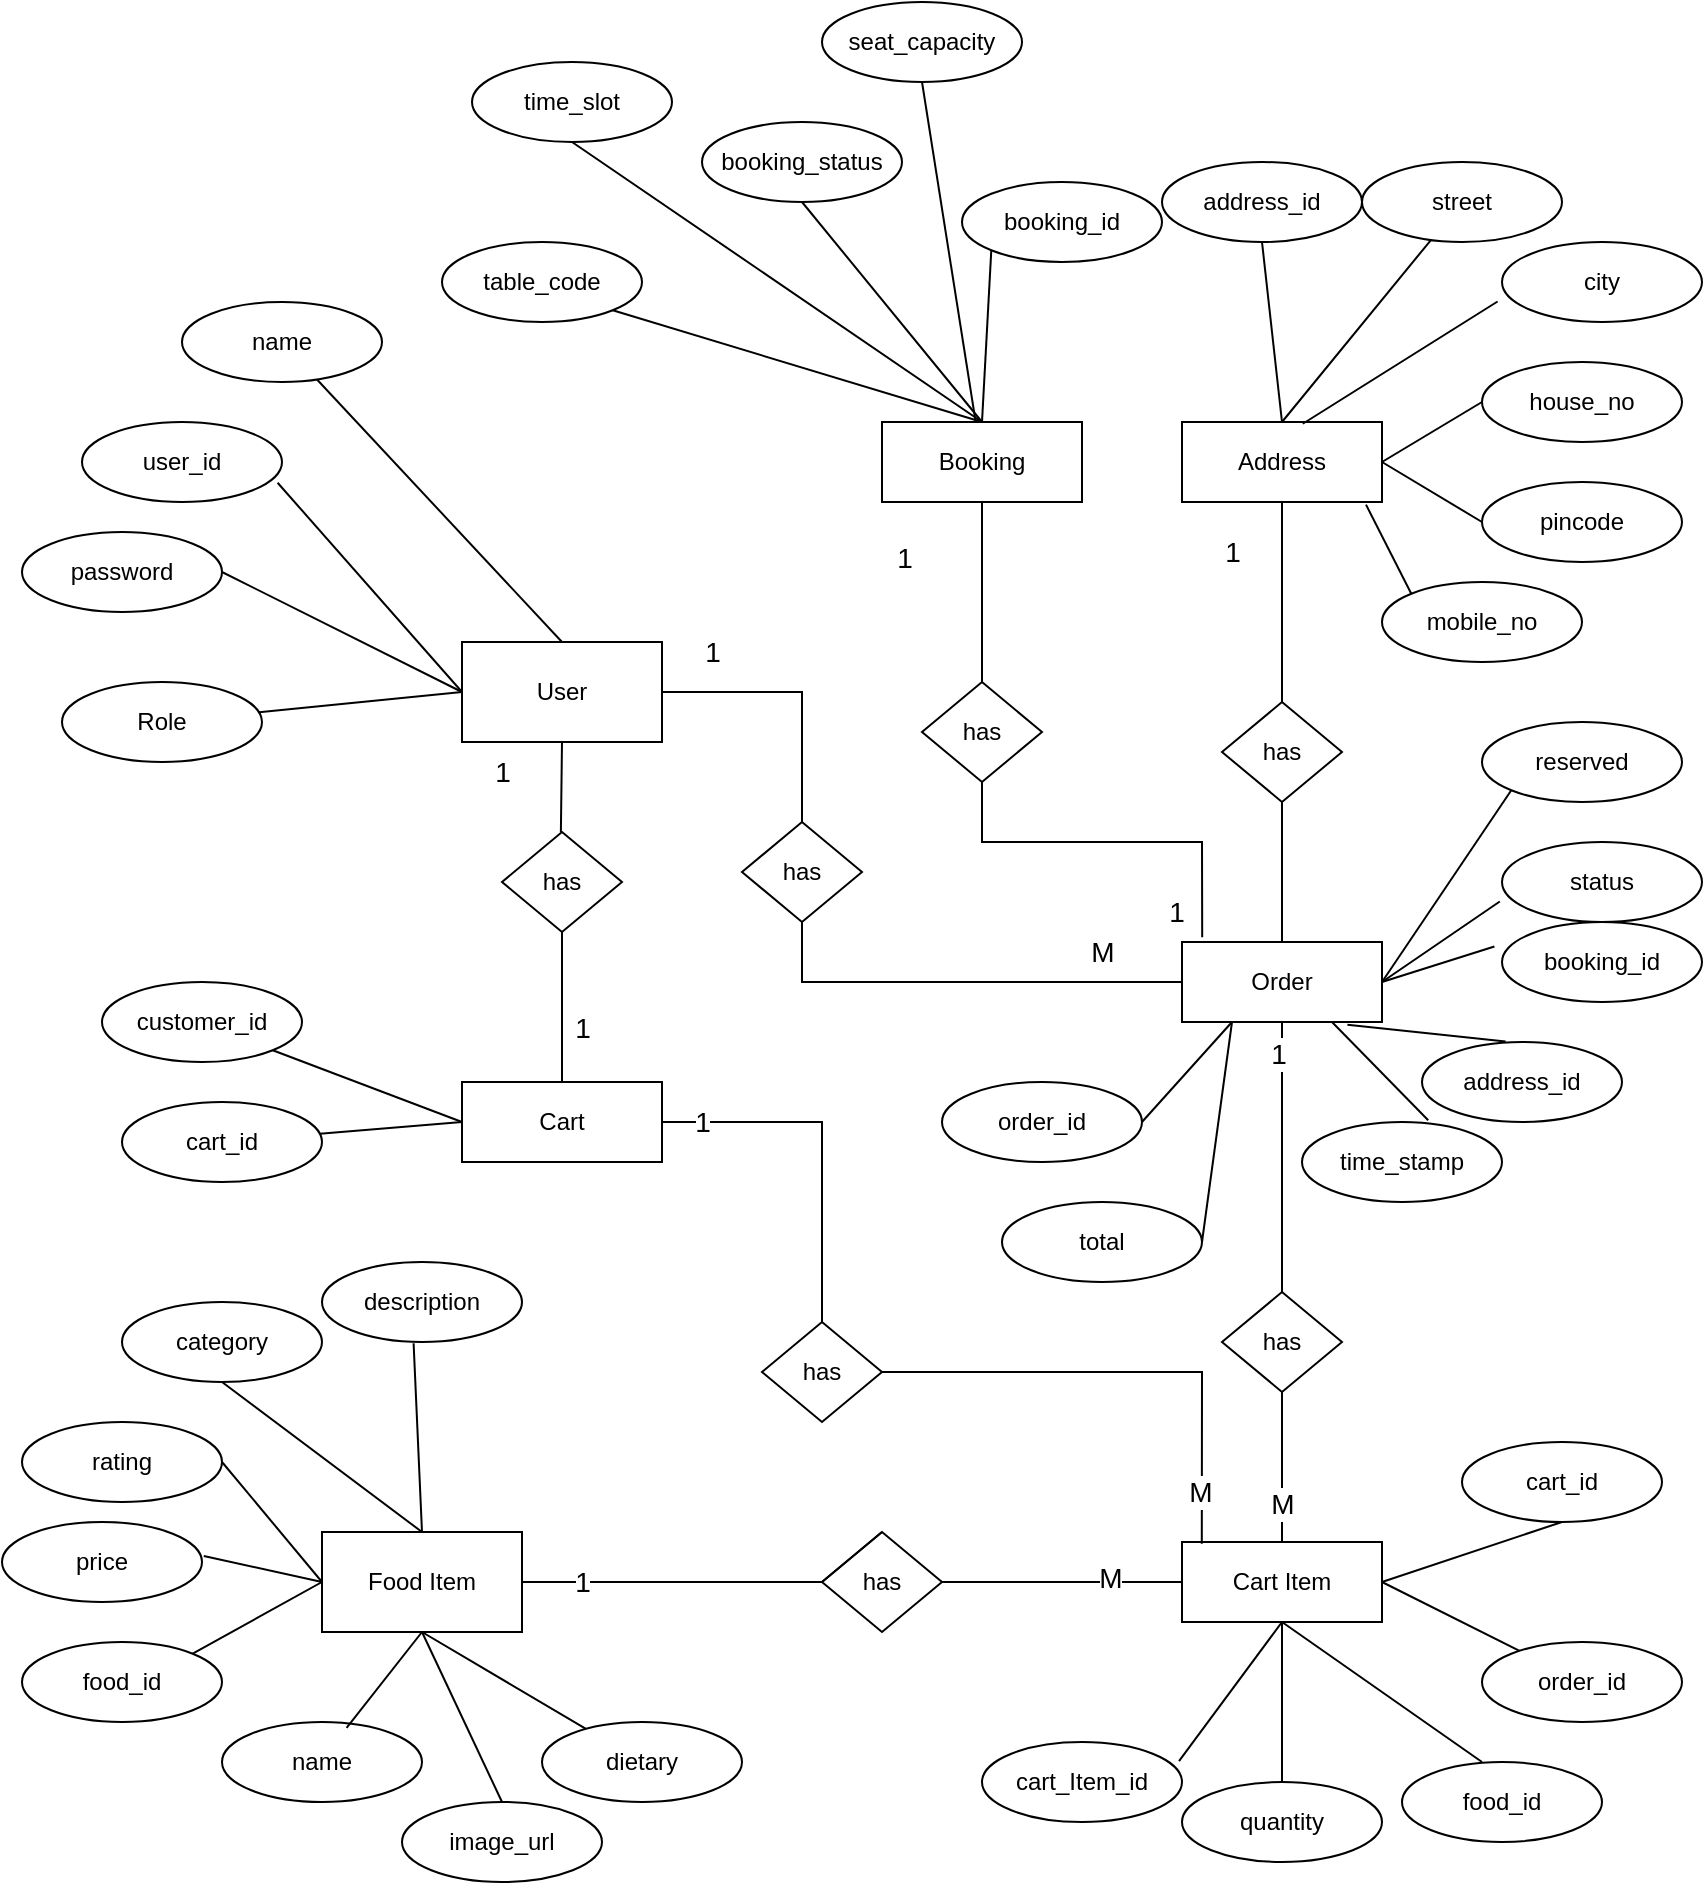 <mxfile version="21.2.8" type="device">
  <diagram name="Page-1" id="ueVJuSLTtOk58KGuFALB">
    <mxGraphModel dx="1114" dy="733" grid="1" gridSize="10" guides="1" tooltips="1" connect="1" arrows="1" fold="1" page="1" pageScale="1" pageWidth="850" pageHeight="1100" math="0" shadow="0">
      <root>
        <mxCell id="0" />
        <mxCell id="1" parent="0" />
        <mxCell id="zD9h97p-985Ib3SUe7in-34" value="" style="endArrow=none;html=1;rounded=0;exitX=1;exitY=0.5;exitDx=0;exitDy=0;entryX=0.5;entryY=0;entryDx=0;entryDy=0;" parent="1" source="oJbWSEmWCzC-VZwffRQP-50" target="zD9h97p-985Ib3SUe7in-63" edge="1">
          <mxGeometry relative="1" as="geometry">
            <mxPoint x="360" y="940" as="sourcePoint" />
            <mxPoint x="440" y="890" as="targetPoint" />
            <Array as="points">
              <mxPoint x="410" y="700" />
            </Array>
          </mxGeometry>
        </mxCell>
        <mxCell id="oJbWSEmWCzC-VZwffRQP-2" value="User" style="html=1;dashed=0;whiteSpace=wrap;" parent="1" vertex="1">
          <mxGeometry x="230" y="460" width="100" height="50" as="geometry" />
        </mxCell>
        <mxCell id="oJbWSEmWCzC-VZwffRQP-4" value="" style="endArrow=none;html=1;rounded=0;exitX=0.5;exitY=0;exitDx=0;exitDy=0;" parent="1" source="oJbWSEmWCzC-VZwffRQP-2" target="oJbWSEmWCzC-VZwffRQP-5" edge="1">
          <mxGeometry relative="1" as="geometry">
            <mxPoint x="320" y="260" as="sourcePoint" />
            <mxPoint x="400" y="100" as="targetPoint" />
            <Array as="points" />
          </mxGeometry>
        </mxCell>
        <mxCell id="oJbWSEmWCzC-VZwffRQP-5" value="name" style="ellipse;whiteSpace=wrap;html=1;align=center;" parent="1" vertex="1">
          <mxGeometry x="90" y="290" width="100" height="40" as="geometry" />
        </mxCell>
        <mxCell id="oJbWSEmWCzC-VZwffRQP-6" value="user_id" style="ellipse;whiteSpace=wrap;html=1;align=center;" parent="1" vertex="1">
          <mxGeometry x="40" y="350" width="100" height="40" as="geometry" />
        </mxCell>
        <mxCell id="oJbWSEmWCzC-VZwffRQP-7" value="password" style="ellipse;whiteSpace=wrap;html=1;align=center;" parent="1" vertex="1">
          <mxGeometry x="10" y="405" width="100" height="40" as="geometry" />
        </mxCell>
        <mxCell id="oJbWSEmWCzC-VZwffRQP-8" value="" style="endArrow=none;html=1;rounded=0;exitX=0.978;exitY=0.759;exitDx=0;exitDy=0;entryX=0;entryY=0.5;entryDx=0;entryDy=0;exitPerimeter=0;" parent="1" source="oJbWSEmWCzC-VZwffRQP-6" target="oJbWSEmWCzC-VZwffRQP-2" edge="1">
          <mxGeometry relative="1" as="geometry">
            <mxPoint x="320" y="140" as="sourcePoint" />
            <mxPoint x="230" y="425" as="targetPoint" />
          </mxGeometry>
        </mxCell>
        <mxCell id="oJbWSEmWCzC-VZwffRQP-9" value="" style="endArrow=none;html=1;rounded=0;entryX=1;entryY=0.5;entryDx=0;entryDy=0;exitX=0;exitY=0.5;exitDx=0;exitDy=0;" parent="1" source="oJbWSEmWCzC-VZwffRQP-2" target="oJbWSEmWCzC-VZwffRQP-7" edge="1">
          <mxGeometry relative="1" as="geometry">
            <mxPoint x="230" y="490" as="sourcePoint" />
            <mxPoint x="480" y="140" as="targetPoint" />
          </mxGeometry>
        </mxCell>
        <mxCell id="oJbWSEmWCzC-VZwffRQP-10" value="Food Item" style="whiteSpace=wrap;html=1;align=center;" parent="1" vertex="1">
          <mxGeometry x="160" y="905" width="100" height="50" as="geometry" />
        </mxCell>
        <mxCell id="oJbWSEmWCzC-VZwffRQP-16" value="food_id" style="ellipse;whiteSpace=wrap;html=1;align=center;" parent="1" vertex="1">
          <mxGeometry x="10" y="960" width="100" height="40" as="geometry" />
        </mxCell>
        <mxCell id="oJbWSEmWCzC-VZwffRQP-17" value="price" style="ellipse;whiteSpace=wrap;html=1;align=center;" parent="1" vertex="1">
          <mxGeometry y="900" width="100" height="40" as="geometry" />
        </mxCell>
        <mxCell id="oJbWSEmWCzC-VZwffRQP-18" value="rating" style="ellipse;whiteSpace=wrap;html=1;align=center;" parent="1" vertex="1">
          <mxGeometry x="10" y="850" width="100" height="40" as="geometry" />
        </mxCell>
        <mxCell id="oJbWSEmWCzC-VZwffRQP-19" value="description" style="ellipse;whiteSpace=wrap;html=1;align=center;" parent="1" vertex="1">
          <mxGeometry x="160" y="770" width="100" height="40" as="geometry" />
        </mxCell>
        <mxCell id="oJbWSEmWCzC-VZwffRQP-20" value="name" style="ellipse;whiteSpace=wrap;html=1;align=center;" parent="1" vertex="1">
          <mxGeometry x="110" y="1000" width="100" height="40" as="geometry" />
        </mxCell>
        <mxCell id="oJbWSEmWCzC-VZwffRQP-22" value="category" style="ellipse;whiteSpace=wrap;html=1;align=center;" parent="1" vertex="1">
          <mxGeometry x="60" y="790" width="100" height="40" as="geometry" />
        </mxCell>
        <mxCell id="oJbWSEmWCzC-VZwffRQP-23" value="image_url" style="ellipse;whiteSpace=wrap;html=1;align=center;" parent="1" vertex="1">
          <mxGeometry x="200" y="1040" width="100" height="40" as="geometry" />
        </mxCell>
        <mxCell id="oJbWSEmWCzC-VZwffRQP-26" value="dietary" style="ellipse;whiteSpace=wrap;html=1;align=center;" parent="1" vertex="1">
          <mxGeometry x="270" y="1000" width="100" height="40" as="geometry" />
        </mxCell>
        <mxCell id="oJbWSEmWCzC-VZwffRQP-32" value="" style="endArrow=none;html=1;rounded=0;exitX=1;exitY=0.5;exitDx=0;exitDy=0;entryX=0;entryY=0.5;entryDx=0;entryDy=0;" parent="1" source="oJbWSEmWCzC-VZwffRQP-18" target="oJbWSEmWCzC-VZwffRQP-10" edge="1">
          <mxGeometry relative="1" as="geometry">
            <mxPoint x="140" y="550" as="sourcePoint" />
            <mxPoint x="300" y="550" as="targetPoint" />
          </mxGeometry>
        </mxCell>
        <mxCell id="oJbWSEmWCzC-VZwffRQP-33" value="" style="endArrow=none;html=1;rounded=0;exitX=0.5;exitY=1;exitDx=0;exitDy=0;entryX=0.5;entryY=0;entryDx=0;entryDy=0;" parent="1" source="oJbWSEmWCzC-VZwffRQP-22" target="oJbWSEmWCzC-VZwffRQP-10" edge="1">
          <mxGeometry relative="1" as="geometry">
            <mxPoint x="130" y="490" as="sourcePoint" />
            <mxPoint x="186" y="870" as="targetPoint" />
          </mxGeometry>
        </mxCell>
        <mxCell id="oJbWSEmWCzC-VZwffRQP-35" value="" style="endArrow=none;html=1;rounded=0;exitX=0.458;exitY=1.015;exitDx=0;exitDy=0;exitPerimeter=0;entryX=0.5;entryY=0;entryDx=0;entryDy=0;" parent="1" source="oJbWSEmWCzC-VZwffRQP-19" target="oJbWSEmWCzC-VZwffRQP-10" edge="1">
          <mxGeometry relative="1" as="geometry">
            <mxPoint x="180" y="480" as="sourcePoint" />
            <mxPoint x="240" y="860" as="targetPoint" />
          </mxGeometry>
        </mxCell>
        <mxCell id="oJbWSEmWCzC-VZwffRQP-37" value="" style="endArrow=none;html=1;rounded=0;exitX=0.623;exitY=0.074;exitDx=0;exitDy=0;exitPerimeter=0;entryX=0.5;entryY=1;entryDx=0;entryDy=0;" parent="1" source="oJbWSEmWCzC-VZwffRQP-20" target="oJbWSEmWCzC-VZwffRQP-10" edge="1">
          <mxGeometry relative="1" as="geometry">
            <mxPoint x="296" y="491" as="sourcePoint" />
            <mxPoint x="170" y="920" as="targetPoint" />
          </mxGeometry>
        </mxCell>
        <mxCell id="oJbWSEmWCzC-VZwffRQP-38" value="" style="endArrow=none;html=1;rounded=0;exitX=1.009;exitY=0.424;exitDx=0;exitDy=0;entryX=0;entryY=0.5;entryDx=0;entryDy=0;exitPerimeter=0;" parent="1" source="oJbWSEmWCzC-VZwffRQP-17" target="oJbWSEmWCzC-VZwffRQP-10" edge="1">
          <mxGeometry relative="1" as="geometry">
            <mxPoint x="120" y="540" as="sourcePoint" />
            <mxPoint x="190" y="576" as="targetPoint" />
          </mxGeometry>
        </mxCell>
        <mxCell id="oJbWSEmWCzC-VZwffRQP-39" value="" style="endArrow=none;html=1;rounded=0;exitX=1;exitY=0;exitDx=0;exitDy=0;entryX=0;entryY=0.5;entryDx=0;entryDy=0;" parent="1" source="oJbWSEmWCzC-VZwffRQP-16" target="oJbWSEmWCzC-VZwffRQP-10" edge="1">
          <mxGeometry relative="1" as="geometry">
            <mxPoint x="130" y="550" as="sourcePoint" />
            <mxPoint x="200" y="586" as="targetPoint" />
          </mxGeometry>
        </mxCell>
        <mxCell id="oJbWSEmWCzC-VZwffRQP-40" value="" style="endArrow=none;html=1;rounded=0;entryX=0.5;entryY=0;entryDx=0;entryDy=0;exitX=0.5;exitY=1;exitDx=0;exitDy=0;" parent="1" source="oJbWSEmWCzC-VZwffRQP-10" target="oJbWSEmWCzC-VZwffRQP-23" edge="1">
          <mxGeometry relative="1" as="geometry">
            <mxPoint x="220" y="920" as="sourcePoint" />
            <mxPoint x="210" y="596" as="targetPoint" />
          </mxGeometry>
        </mxCell>
        <mxCell id="oJbWSEmWCzC-VZwffRQP-41" value="" style="endArrow=none;html=1;rounded=0;exitX=0.5;exitY=1;exitDx=0;exitDy=0;" parent="1" source="oJbWSEmWCzC-VZwffRQP-10" target="oJbWSEmWCzC-VZwffRQP-26" edge="1">
          <mxGeometry relative="1" as="geometry">
            <mxPoint x="237" y="593" as="sourcePoint" />
            <mxPoint x="220" y="650" as="targetPoint" />
          </mxGeometry>
        </mxCell>
        <mxCell id="oJbWSEmWCzC-VZwffRQP-44" value="Cart Item" style="whiteSpace=wrap;html=1;align=center;" parent="1" vertex="1">
          <mxGeometry x="590" y="910" width="100" height="40" as="geometry" />
        </mxCell>
        <mxCell id="oJbWSEmWCzC-VZwffRQP-45" value="order_id" style="ellipse;whiteSpace=wrap;html=1;align=center;" parent="1" vertex="1">
          <mxGeometry x="740" y="960" width="100" height="40" as="geometry" />
        </mxCell>
        <mxCell id="oJbWSEmWCzC-VZwffRQP-46" value="cart_id" style="ellipse;whiteSpace=wrap;html=1;align=center;" parent="1" vertex="1">
          <mxGeometry x="730" y="860" width="100" height="40" as="geometry" />
        </mxCell>
        <mxCell id="oJbWSEmWCzC-VZwffRQP-47" value="cart_Item_id" style="ellipse;whiteSpace=wrap;html=1;align=center;" parent="1" vertex="1">
          <mxGeometry x="490" y="1010" width="100" height="40" as="geometry" />
        </mxCell>
        <mxCell id="oJbWSEmWCzC-VZwffRQP-48" value="quantity" style="ellipse;whiteSpace=wrap;html=1;align=center;" parent="1" vertex="1">
          <mxGeometry x="590" y="1030" width="100" height="40" as="geometry" />
        </mxCell>
        <mxCell id="oJbWSEmWCzC-VZwffRQP-49" value="food_id" style="ellipse;whiteSpace=wrap;html=1;align=center;" parent="1" vertex="1">
          <mxGeometry x="700" y="1020" width="100" height="40" as="geometry" />
        </mxCell>
        <mxCell id="oJbWSEmWCzC-VZwffRQP-50" value="Cart" style="whiteSpace=wrap;html=1;align=center;" parent="1" vertex="1">
          <mxGeometry x="230" y="680" width="100" height="40" as="geometry" />
        </mxCell>
        <mxCell id="oJbWSEmWCzC-VZwffRQP-51" value="cart_id" style="ellipse;whiteSpace=wrap;html=1;align=center;" parent="1" vertex="1">
          <mxGeometry x="60" y="690" width="100" height="40" as="geometry" />
        </mxCell>
        <mxCell id="oJbWSEmWCzC-VZwffRQP-52" value="customer_id" style="ellipse;whiteSpace=wrap;html=1;align=center;" parent="1" vertex="1">
          <mxGeometry x="50" y="630" width="100" height="40" as="geometry" />
        </mxCell>
        <mxCell id="oJbWSEmWCzC-VZwffRQP-55" value="Booking" style="whiteSpace=wrap;html=1;align=center;" parent="1" vertex="1">
          <mxGeometry x="440" y="350" width="100" height="40" as="geometry" />
        </mxCell>
        <mxCell id="oJbWSEmWCzC-VZwffRQP-56" value="Order" style="whiteSpace=wrap;html=1;align=center;" parent="1" vertex="1">
          <mxGeometry x="590" y="610" width="100" height="40" as="geometry" />
        </mxCell>
        <mxCell id="oJbWSEmWCzC-VZwffRQP-57" value="Address" style="whiteSpace=wrap;html=1;align=center;" parent="1" vertex="1">
          <mxGeometry x="590" y="350" width="100" height="40" as="geometry" />
        </mxCell>
        <mxCell id="oJbWSEmWCzC-VZwffRQP-58" value="status" style="ellipse;whiteSpace=wrap;html=1;align=center;" parent="1" vertex="1">
          <mxGeometry x="750" y="560" width="100" height="40" as="geometry" />
        </mxCell>
        <mxCell id="oJbWSEmWCzC-VZwffRQP-61" value="booking_id" style="ellipse;whiteSpace=wrap;html=1;align=center;" parent="1" vertex="1">
          <mxGeometry x="750" y="600" width="100" height="40" as="geometry" />
        </mxCell>
        <mxCell id="oJbWSEmWCzC-VZwffRQP-62" value="order_id" style="ellipse;whiteSpace=wrap;html=1;align=center;" parent="1" vertex="1">
          <mxGeometry x="470" y="680" width="100" height="40" as="geometry" />
        </mxCell>
        <mxCell id="oJbWSEmWCzC-VZwffRQP-63" value="total" style="ellipse;whiteSpace=wrap;html=1;align=center;" parent="1" vertex="1">
          <mxGeometry x="500" y="740" width="100" height="40" as="geometry" />
        </mxCell>
        <mxCell id="oJbWSEmWCzC-VZwffRQP-65" value="address_id" style="ellipse;whiteSpace=wrap;html=1;align=center;" parent="1" vertex="1">
          <mxGeometry x="710" y="660" width="100" height="40" as="geometry" />
        </mxCell>
        <mxCell id="oJbWSEmWCzC-VZwffRQP-66" value="time_stamp" style="ellipse;whiteSpace=wrap;html=1;align=center;" parent="1" vertex="1">
          <mxGeometry x="650" y="700" width="100" height="40" as="geometry" />
        </mxCell>
        <mxCell id="oJbWSEmWCzC-VZwffRQP-67" value="reserved" style="ellipse;whiteSpace=wrap;html=1;align=center;" parent="1" vertex="1">
          <mxGeometry x="740" y="500" width="100" height="40" as="geometry" />
        </mxCell>
        <mxCell id="oJbWSEmWCzC-VZwffRQP-68" value="city" style="ellipse;whiteSpace=wrap;html=1;align=center;" parent="1" vertex="1">
          <mxGeometry x="750" y="260" width="100" height="40" as="geometry" />
        </mxCell>
        <mxCell id="oJbWSEmWCzC-VZwffRQP-69" value="street" style="ellipse;whiteSpace=wrap;html=1;align=center;" parent="1" vertex="1">
          <mxGeometry x="680" y="220" width="100" height="40" as="geometry" />
        </mxCell>
        <mxCell id="oJbWSEmWCzC-VZwffRQP-70" value="house_no" style="ellipse;whiteSpace=wrap;html=1;align=center;" parent="1" vertex="1">
          <mxGeometry x="740" y="320" width="100" height="40" as="geometry" />
        </mxCell>
        <mxCell id="oJbWSEmWCzC-VZwffRQP-71" value="address_id" style="ellipse;whiteSpace=wrap;html=1;align=center;" parent="1" vertex="1">
          <mxGeometry x="580" y="220" width="100" height="40" as="geometry" />
        </mxCell>
        <mxCell id="oJbWSEmWCzC-VZwffRQP-72" value="pincode" style="ellipse;whiteSpace=wrap;html=1;align=center;" parent="1" vertex="1">
          <mxGeometry x="740" y="380" width="100" height="40" as="geometry" />
        </mxCell>
        <mxCell id="oJbWSEmWCzC-VZwffRQP-73" value="mobile_no" style="ellipse;whiteSpace=wrap;html=1;align=center;" parent="1" vertex="1">
          <mxGeometry x="690" y="430" width="100" height="40" as="geometry" />
        </mxCell>
        <mxCell id="oJbWSEmWCzC-VZwffRQP-77" style="edgeStyle=orthogonalEdgeStyle;rounded=0;orthogonalLoop=1;jettySize=auto;html=1;exitX=0.5;exitY=1;exitDx=0;exitDy=0;" parent="1" source="oJbWSEmWCzC-VZwffRQP-55" target="oJbWSEmWCzC-VZwffRQP-55" edge="1">
          <mxGeometry relative="1" as="geometry" />
        </mxCell>
        <mxCell id="oJbWSEmWCzC-VZwffRQP-78" value="booking_id" style="ellipse;whiteSpace=wrap;html=1;align=center;" parent="1" vertex="1">
          <mxGeometry x="480" y="230" width="100" height="40" as="geometry" />
        </mxCell>
        <mxCell id="oJbWSEmWCzC-VZwffRQP-79" value="table_code" style="ellipse;whiteSpace=wrap;html=1;align=center;" parent="1" vertex="1">
          <mxGeometry x="220" y="260" width="100" height="40" as="geometry" />
        </mxCell>
        <mxCell id="oJbWSEmWCzC-VZwffRQP-80" value="booking_status" style="ellipse;whiteSpace=wrap;html=1;align=center;" parent="1" vertex="1">
          <mxGeometry x="350" y="200" width="100" height="40" as="geometry" />
        </mxCell>
        <mxCell id="oJbWSEmWCzC-VZwffRQP-82" value="seat_capacity" style="ellipse;whiteSpace=wrap;html=1;align=center;" parent="1" vertex="1">
          <mxGeometry x="410" y="140" width="100" height="40" as="geometry" />
        </mxCell>
        <mxCell id="oJbWSEmWCzC-VZwffRQP-83" value="" style="endArrow=none;html=1;rounded=0;exitX=1;exitY=0.5;exitDx=0;exitDy=0;entryX=0.25;entryY=1;entryDx=0;entryDy=0;" parent="1" source="oJbWSEmWCzC-VZwffRQP-63" target="oJbWSEmWCzC-VZwffRQP-56" edge="1">
          <mxGeometry relative="1" as="geometry">
            <mxPoint x="430" y="770" as="sourcePoint" />
            <mxPoint x="510" y="550" as="targetPoint" />
          </mxGeometry>
        </mxCell>
        <mxCell id="oJbWSEmWCzC-VZwffRQP-84" value="" style="endArrow=none;html=1;rounded=0;exitX=1;exitY=0.5;exitDx=0;exitDy=0;entryX=0.25;entryY=1;entryDx=0;entryDy=0;" parent="1" source="oJbWSEmWCzC-VZwffRQP-62" target="oJbWSEmWCzC-VZwffRQP-56" edge="1">
          <mxGeometry relative="1" as="geometry">
            <mxPoint x="530" y="770" as="sourcePoint" />
            <mxPoint x="590" y="630" as="targetPoint" />
          </mxGeometry>
        </mxCell>
        <mxCell id="oJbWSEmWCzC-VZwffRQP-85" value="" style="endArrow=none;html=1;rounded=0;exitX=0;exitY=1;exitDx=0;exitDy=0;entryX=1;entryY=0.5;entryDx=0;entryDy=0;" parent="1" source="oJbWSEmWCzC-VZwffRQP-67" target="oJbWSEmWCzC-VZwffRQP-56" edge="1">
          <mxGeometry relative="1" as="geometry">
            <mxPoint x="630" y="730" as="sourcePoint" />
            <mxPoint x="640" y="770" as="targetPoint" />
          </mxGeometry>
        </mxCell>
        <mxCell id="oJbWSEmWCzC-VZwffRQP-86" value="" style="endArrow=none;html=1;rounded=0;exitX=-0.011;exitY=0.744;exitDx=0;exitDy=0;entryX=1;entryY=0.5;entryDx=0;entryDy=0;exitPerimeter=0;" parent="1" source="oJbWSEmWCzC-VZwffRQP-58" target="oJbWSEmWCzC-VZwffRQP-56" edge="1">
          <mxGeometry relative="1" as="geometry">
            <mxPoint x="640" y="740" as="sourcePoint" />
            <mxPoint x="625" y="790" as="targetPoint" />
          </mxGeometry>
        </mxCell>
        <mxCell id="oJbWSEmWCzC-VZwffRQP-87" value="" style="endArrow=none;html=1;rounded=0;exitX=-0.038;exitY=0.306;exitDx=0;exitDy=0;exitPerimeter=0;entryX=1;entryY=0.5;entryDx=0;entryDy=0;" parent="1" source="oJbWSEmWCzC-VZwffRQP-61" target="oJbWSEmWCzC-VZwffRQP-56" edge="1">
          <mxGeometry relative="1" as="geometry">
            <mxPoint x="650" y="750" as="sourcePoint" />
            <mxPoint x="700" y="612" as="targetPoint" />
          </mxGeometry>
        </mxCell>
        <mxCell id="oJbWSEmWCzC-VZwffRQP-88" value="" style="endArrow=none;html=1;rounded=0;exitX=0.418;exitY=-0.006;exitDx=0;exitDy=0;exitPerimeter=0;entryX=0.827;entryY=1.033;entryDx=0;entryDy=0;entryPerimeter=0;" parent="1" source="oJbWSEmWCzC-VZwffRQP-65" target="oJbWSEmWCzC-VZwffRQP-56" edge="1">
          <mxGeometry relative="1" as="geometry">
            <mxPoint x="680" y="840" as="sourcePoint" />
            <mxPoint x="640" y="810" as="targetPoint" />
          </mxGeometry>
        </mxCell>
        <mxCell id="oJbWSEmWCzC-VZwffRQP-89" value="" style="endArrow=none;html=1;rounded=0;entryX=0.75;entryY=1;entryDx=0;entryDy=0;exitX=0.631;exitY=-0.022;exitDx=0;exitDy=0;exitPerimeter=0;" parent="1" source="oJbWSEmWCzC-VZwffRQP-66" target="oJbWSEmWCzC-VZwffRQP-56" edge="1">
          <mxGeometry relative="1" as="geometry">
            <mxPoint x="590" y="830" as="sourcePoint" />
            <mxPoint x="655" y="820" as="targetPoint" />
          </mxGeometry>
        </mxCell>
        <mxCell id="oJbWSEmWCzC-VZwffRQP-90" value="" style="endArrow=none;html=1;rounded=0;entryX=0.5;entryY=1;entryDx=0;entryDy=0;exitX=0.985;exitY=0.238;exitDx=0;exitDy=0;exitPerimeter=0;" parent="1" source="oJbWSEmWCzC-VZwffRQP-47" target="oJbWSEmWCzC-VZwffRQP-44" edge="1">
          <mxGeometry relative="1" as="geometry">
            <mxPoint x="580" y="980" as="sourcePoint" />
            <mxPoint x="660" y="910" as="targetPoint" />
          </mxGeometry>
        </mxCell>
        <mxCell id="oJbWSEmWCzC-VZwffRQP-91" value="" style="endArrow=none;html=1;rounded=0;exitX=0.5;exitY=1;exitDx=0;exitDy=0;entryX=1;entryY=0.5;entryDx=0;entryDy=0;" parent="1" source="oJbWSEmWCzC-VZwffRQP-46" target="oJbWSEmWCzC-VZwffRQP-44" edge="1">
          <mxGeometry relative="1" as="geometry">
            <mxPoint x="200" y="880" as="sourcePoint" />
            <mxPoint x="660" y="900" as="targetPoint" />
          </mxGeometry>
        </mxCell>
        <mxCell id="oJbWSEmWCzC-VZwffRQP-92" value="" style="endArrow=none;html=1;rounded=0;entryX=1;entryY=0.5;entryDx=0;entryDy=0;" parent="1" source="oJbWSEmWCzC-VZwffRQP-45" target="oJbWSEmWCzC-VZwffRQP-44" edge="1">
          <mxGeometry relative="1" as="geometry">
            <mxPoint x="810" y="910" as="sourcePoint" />
            <mxPoint x="320" y="620" as="targetPoint" />
          </mxGeometry>
        </mxCell>
        <mxCell id="oJbWSEmWCzC-VZwffRQP-93" value="" style="endArrow=none;html=1;rounded=0;entryX=0.5;entryY=1;entryDx=0;entryDy=0;" parent="1" source="oJbWSEmWCzC-VZwffRQP-48" target="oJbWSEmWCzC-VZwffRQP-44" edge="1">
          <mxGeometry relative="1" as="geometry">
            <mxPoint x="220" y="900" as="sourcePoint" />
            <mxPoint x="300" y="980" as="targetPoint" />
          </mxGeometry>
        </mxCell>
        <mxCell id="oJbWSEmWCzC-VZwffRQP-94" value="" style="endArrow=none;html=1;rounded=0;exitX=0.4;exitY=0;exitDx=0;exitDy=0;exitPerimeter=0;entryX=0.5;entryY=1;entryDx=0;entryDy=0;" parent="1" source="oJbWSEmWCzC-VZwffRQP-49" target="oJbWSEmWCzC-VZwffRQP-44" edge="1">
          <mxGeometry relative="1" as="geometry">
            <mxPoint x="230" y="910" as="sourcePoint" />
            <mxPoint x="700" y="960" as="targetPoint" />
          </mxGeometry>
        </mxCell>
        <mxCell id="oJbWSEmWCzC-VZwffRQP-95" value="" style="endArrow=none;html=1;rounded=0;exitX=1;exitY=1;exitDx=0;exitDy=0;entryX=0;entryY=0.5;entryDx=0;entryDy=0;" parent="1" source="oJbWSEmWCzC-VZwffRQP-52" target="oJbWSEmWCzC-VZwffRQP-50" edge="1">
          <mxGeometry relative="1" as="geometry">
            <mxPoint x="320" y="1050" as="sourcePoint" />
            <mxPoint x="670" y="990" as="targetPoint" />
          </mxGeometry>
        </mxCell>
        <mxCell id="oJbWSEmWCzC-VZwffRQP-96" value="" style="endArrow=none;html=1;rounded=0;entryX=0;entryY=0.5;entryDx=0;entryDy=0;" parent="1" source="oJbWSEmWCzC-VZwffRQP-51" target="oJbWSEmWCzC-VZwffRQP-50" edge="1">
          <mxGeometry relative="1" as="geometry">
            <mxPoint x="595" y="1056" as="sourcePoint" />
            <mxPoint x="290" y="700" as="targetPoint" />
          </mxGeometry>
        </mxCell>
        <mxCell id="zD9h97p-985Ib3SUe7in-1" value="" style="endArrow=none;html=1;rounded=0;exitX=-0.022;exitY=0.744;exitDx=0;exitDy=0;exitPerimeter=0;entryX=0.604;entryY=0.022;entryDx=0;entryDy=0;entryPerimeter=0;" parent="1" source="oJbWSEmWCzC-VZwffRQP-68" target="oJbWSEmWCzC-VZwffRQP-57" edge="1">
          <mxGeometry relative="1" as="geometry">
            <mxPoint x="296" y="481" as="sourcePoint" />
            <mxPoint x="258" y="547" as="targetPoint" />
          </mxGeometry>
        </mxCell>
        <mxCell id="zD9h97p-985Ib3SUe7in-2" value="" style="endArrow=none;html=1;rounded=0;entryX=0.5;entryY=0;entryDx=0;entryDy=0;" parent="1" source="oJbWSEmWCzC-VZwffRQP-69" target="oJbWSEmWCzC-VZwffRQP-57" edge="1">
          <mxGeometry relative="1" as="geometry">
            <mxPoint x="700" y="230" as="sourcePoint" />
            <mxPoint x="670" y="291" as="targetPoint" />
          </mxGeometry>
        </mxCell>
        <mxCell id="zD9h97p-985Ib3SUe7in-3" value="" style="endArrow=none;html=1;rounded=0;exitX=0;exitY=0.5;exitDx=0;exitDy=0;entryX=1;entryY=0.5;entryDx=0;entryDy=0;" parent="1" source="oJbWSEmWCzC-VZwffRQP-72" target="oJbWSEmWCzC-VZwffRQP-57" edge="1">
          <mxGeometry relative="1" as="geometry">
            <mxPoint x="758" y="270" as="sourcePoint" />
            <mxPoint x="680" y="301" as="targetPoint" />
          </mxGeometry>
        </mxCell>
        <mxCell id="zD9h97p-985Ib3SUe7in-4" value="" style="endArrow=none;html=1;rounded=0;exitX=0.5;exitY=1;exitDx=0;exitDy=0;entryX=0.5;entryY=0;entryDx=0;entryDy=0;" parent="1" source="oJbWSEmWCzC-VZwffRQP-71" target="oJbWSEmWCzC-VZwffRQP-57" edge="1">
          <mxGeometry relative="1" as="geometry">
            <mxPoint x="620" y="230" as="sourcePoint" />
            <mxPoint x="630" y="270" as="targetPoint" />
          </mxGeometry>
        </mxCell>
        <mxCell id="zD9h97p-985Ib3SUe7in-5" value="" style="endArrow=none;html=1;rounded=0;exitX=0;exitY=0.5;exitDx=0;exitDy=0;entryX=1;entryY=0.5;entryDx=0;entryDy=0;" parent="1" source="oJbWSEmWCzC-VZwffRQP-70" target="oJbWSEmWCzC-VZwffRQP-57" edge="1">
          <mxGeometry relative="1" as="geometry">
            <mxPoint x="778" y="290" as="sourcePoint" />
            <mxPoint x="700" y="321" as="targetPoint" />
          </mxGeometry>
        </mxCell>
        <mxCell id="zD9h97p-985Ib3SUe7in-6" value="" style="endArrow=none;html=1;rounded=0;entryX=0.92;entryY=1.033;entryDx=0;entryDy=0;exitX=0;exitY=0;exitDx=0;exitDy=0;entryPerimeter=0;" parent="1" source="oJbWSEmWCzC-VZwffRQP-73" target="oJbWSEmWCzC-VZwffRQP-57" edge="1">
          <mxGeometry relative="1" as="geometry">
            <mxPoint x="770" y="390" as="sourcePoint" />
            <mxPoint x="600" y="360" as="targetPoint" />
          </mxGeometry>
        </mxCell>
        <mxCell id="zD9h97p-985Ib3SUe7in-7" value="" style="endArrow=none;html=1;rounded=0;entryX=0.5;entryY=0;entryDx=0;entryDy=0;exitX=1;exitY=1;exitDx=0;exitDy=0;" parent="1" source="oJbWSEmWCzC-VZwffRQP-79" target="oJbWSEmWCzC-VZwffRQP-55" edge="1">
          <mxGeometry relative="1" as="geometry">
            <mxPoint x="330" y="310" as="sourcePoint" />
            <mxPoint x="635" y="290" as="targetPoint" />
          </mxGeometry>
        </mxCell>
        <mxCell id="zD9h97p-985Ib3SUe7in-8" value="" style="endArrow=none;html=1;rounded=0;exitX=0;exitY=1;exitDx=0;exitDy=0;entryX=0.5;entryY=0;entryDx=0;entryDy=0;" parent="1" source="oJbWSEmWCzC-VZwffRQP-78" target="oJbWSEmWCzC-VZwffRQP-55" edge="1">
          <mxGeometry relative="1" as="geometry">
            <mxPoint x="763" y="566" as="sourcePoint" />
            <mxPoint x="480" y="340" as="targetPoint" />
          </mxGeometry>
        </mxCell>
        <mxCell id="zD9h97p-985Ib3SUe7in-10" value="" style="endArrow=none;html=1;rounded=0;exitX=0.5;exitY=1;exitDx=0;exitDy=0;" parent="1" source="oJbWSEmWCzC-VZwffRQP-82" target="oJbWSEmWCzC-VZwffRQP-55" edge="1">
          <mxGeometry relative="1" as="geometry">
            <mxPoint x="443" y="240" as="sourcePoint" />
            <mxPoint x="660" y="550" as="targetPoint" />
          </mxGeometry>
        </mxCell>
        <mxCell id="zD9h97p-985Ib3SUe7in-11" value="" style="endArrow=none;html=1;rounded=0;exitX=0.5;exitY=1;exitDx=0;exitDy=0;entryX=0.5;entryY=0;entryDx=0;entryDy=0;" parent="1" source="oJbWSEmWCzC-VZwffRQP-80" target="oJbWSEmWCzC-VZwffRQP-55" edge="1">
          <mxGeometry relative="1" as="geometry">
            <mxPoint x="755" y="514" as="sourcePoint" />
            <mxPoint x="711" y="519" as="targetPoint" />
          </mxGeometry>
        </mxCell>
        <mxCell id="zD9h97p-985Ib3SUe7in-13" value="Role" style="ellipse;whiteSpace=wrap;html=1;align=center;" parent="1" vertex="1">
          <mxGeometry x="30" y="480" width="100" height="40" as="geometry" />
        </mxCell>
        <mxCell id="zD9h97p-985Ib3SUe7in-14" value="" style="endArrow=none;html=1;rounded=0;exitX=0;exitY=0.5;exitDx=0;exitDy=0;" parent="1" source="oJbWSEmWCzC-VZwffRQP-2" target="zD9h97p-985Ib3SUe7in-13" edge="1">
          <mxGeometry relative="1" as="geometry">
            <mxPoint x="110" y="440" as="sourcePoint" />
            <mxPoint x="328" y="92" as="targetPoint" />
          </mxGeometry>
        </mxCell>
        <mxCell id="zD9h97p-985Ib3SUe7in-23" value="has" style="shape=rhombus;html=1;dashed=0;whiteSpace=wrap;perimeter=rhombusPerimeter;" parent="1" vertex="1">
          <mxGeometry x="610" y="785" width="60" height="50" as="geometry" />
        </mxCell>
        <mxCell id="zD9h97p-985Ib3SUe7in-29" value="" style="endArrow=none;html=1;rounded=0;exitX=0.5;exitY=0;exitDx=0;exitDy=0;entryX=0.5;entryY=1;entryDx=0;entryDy=0;" parent="1" source="zD9h97p-985Ib3SUe7in-23" target="oJbWSEmWCzC-VZwffRQP-56" edge="1">
          <mxGeometry relative="1" as="geometry">
            <mxPoint x="260" y="790" as="sourcePoint" />
            <mxPoint x="590" y="590" as="targetPoint" />
            <Array as="points">
              <mxPoint x="640" y="730" />
            </Array>
          </mxGeometry>
        </mxCell>
        <mxCell id="zD9h97p-985Ib3SUe7in-31" value="1" style="edgeLabel;html=1;align=center;verticalAlign=middle;resizable=0;points=[];fontSize=14;" parent="zD9h97p-985Ib3SUe7in-29" vertex="1" connectable="0">
          <mxGeometry x="0.762" y="2" relative="1" as="geometry">
            <mxPoint as="offset" />
          </mxGeometry>
        </mxCell>
        <mxCell id="zD9h97p-985Ib3SUe7in-33" value="" style="endArrow=none;html=1;rounded=0;entryX=0.5;entryY=0;entryDx=0;entryDy=0;exitX=0.5;exitY=1;exitDx=0;exitDy=0;" parent="1" source="zD9h97p-985Ib3SUe7in-23" target="oJbWSEmWCzC-VZwffRQP-44" edge="1">
          <mxGeometry relative="1" as="geometry">
            <mxPoint x="680" y="810" as="sourcePoint" />
            <mxPoint x="630" y="745" as="targetPoint" />
          </mxGeometry>
        </mxCell>
        <mxCell id="zD9h97p-985Ib3SUe7in-37" value="1" style="edgeLabel;html=1;align=center;verticalAlign=middle;resizable=0;points=[];fontSize=14;" parent="zD9h97p-985Ib3SUe7in-33" vertex="1" connectable="0">
          <mxGeometry x="0.782" relative="1" as="geometry">
            <mxPoint x="-290" y="-202" as="offset" />
          </mxGeometry>
        </mxCell>
        <mxCell id="zD9h97p-985Ib3SUe7in-36" value="M" style="edgeLabel;html=1;align=center;verticalAlign=middle;resizable=0;points=[];fontSize=14;" parent="zD9h97p-985Ib3SUe7in-33" vertex="1" connectable="0">
          <mxGeometry x="-0.75" y="-2" relative="1" as="geometry">
            <mxPoint x="2" y="46" as="offset" />
          </mxGeometry>
        </mxCell>
        <mxCell id="zD9h97p-985Ib3SUe7in-38" value="has" style="shape=rhombus;html=1;dashed=0;whiteSpace=wrap;perimeter=rhombusPerimeter;" parent="1" vertex="1">
          <mxGeometry x="410" y="905" width="60" height="50" as="geometry" />
        </mxCell>
        <mxCell id="zD9h97p-985Ib3SUe7in-41" value="" style="endArrow=none;html=1;rounded=0;entryX=1;entryY=0.5;entryDx=0;entryDy=0;exitX=0;exitY=0.5;exitDx=0;exitDy=0;" parent="1" source="oJbWSEmWCzC-VZwffRQP-44" target="zD9h97p-985Ib3SUe7in-38" edge="1">
          <mxGeometry relative="1" as="geometry">
            <mxPoint x="310" y="910" as="sourcePoint" />
            <mxPoint x="350" y="878.89" as="targetPoint" />
          </mxGeometry>
        </mxCell>
        <mxCell id="zD9h97p-985Ib3SUe7in-44" value="M" style="edgeLabel;html=1;align=center;verticalAlign=middle;resizable=0;points=[];fontSize=14;" parent="zD9h97p-985Ib3SUe7in-41" vertex="1" connectable="0">
          <mxGeometry x="-0.426" y="-2" relative="1" as="geometry">
            <mxPoint x="-2" as="offset" />
          </mxGeometry>
        </mxCell>
        <mxCell id="zD9h97p-985Ib3SUe7in-42" value="" style="endArrow=none;html=1;rounded=0;exitX=0.5;exitY=0;exitDx=0;exitDy=0;entryX=1;entryY=0.5;entryDx=0;entryDy=0;" parent="1" source="zD9h97p-985Ib3SUe7in-38" target="oJbWSEmWCzC-VZwffRQP-10" edge="1">
          <mxGeometry relative="1" as="geometry">
            <mxPoint x="260" y="770" as="sourcePoint" />
            <mxPoint x="390" y="820" as="targetPoint" />
            <Array as="points">
              <mxPoint x="410" y="930" />
            </Array>
          </mxGeometry>
        </mxCell>
        <mxCell id="zD9h97p-985Ib3SUe7in-43" value="1" style="edgeLabel;html=1;align=center;verticalAlign=middle;resizable=0;points=[];fontSize=14;" parent="zD9h97p-985Ib3SUe7in-42" vertex="1" connectable="0">
          <mxGeometry x="0.684" relative="1" as="geometry">
            <mxPoint as="offset" />
          </mxGeometry>
        </mxCell>
        <mxCell id="zD9h97p-985Ib3SUe7in-54" value="has" style="shape=rhombus;html=1;dashed=0;whiteSpace=wrap;perimeter=rhombusPerimeter;" parent="1" vertex="1">
          <mxGeometry x="610" y="490" width="60" height="50" as="geometry" />
        </mxCell>
        <mxCell id="zD9h97p-985Ib3SUe7in-61" value="" style="endArrow=none;html=1;rounded=0;entryX=0.5;entryY=1;entryDx=0;entryDy=0;" parent="1" target="oJbWSEmWCzC-VZwffRQP-57" edge="1">
          <mxGeometry relative="1" as="geometry">
            <mxPoint x="640" y="490" as="sourcePoint" />
            <mxPoint x="560" y="370" as="targetPoint" />
          </mxGeometry>
        </mxCell>
        <mxCell id="zD9h97p-985Ib3SUe7in-63" value="has" style="shape=rhombus;html=1;dashed=0;whiteSpace=wrap;perimeter=rhombusPerimeter;" parent="1" vertex="1">
          <mxGeometry x="380" y="800" width="60" height="50" as="geometry" />
        </mxCell>
        <mxCell id="zD9h97p-985Ib3SUe7in-65" value="" style="endArrow=none;html=1;rounded=0;entryX=1;entryY=0.5;entryDx=0;entryDy=0;exitX=0.099;exitY=0.022;exitDx=0;exitDy=0;exitPerimeter=0;" parent="1" source="oJbWSEmWCzC-VZwffRQP-44" target="zD9h97p-985Ib3SUe7in-63" edge="1">
          <mxGeometry relative="1" as="geometry">
            <mxPoint x="600" y="900" as="sourcePoint" />
            <mxPoint x="440" y="790" as="targetPoint" />
            <Array as="points">
              <mxPoint x="600" y="825" />
            </Array>
          </mxGeometry>
        </mxCell>
        <mxCell id="zD9h97p-985Ib3SUe7in-67" value="M" style="edgeLabel;html=1;align=center;verticalAlign=middle;resizable=0;points=[];fontSize=14;" parent="1" vertex="1" connectable="0">
          <mxGeometry x="650" y="899.889" as="geometry">
            <mxPoint x="-51" y="-15" as="offset" />
          </mxGeometry>
        </mxCell>
        <mxCell id="zD9h97p-985Ib3SUe7in-71" value="" style="endArrow=none;html=1;rounded=0;entryX=0.5;entryY=1;entryDx=0;entryDy=0;exitX=0.5;exitY=0;exitDx=0;exitDy=0;" parent="1" source="oJbWSEmWCzC-VZwffRQP-56" target="zD9h97p-985Ib3SUe7in-54" edge="1">
          <mxGeometry relative="1" as="geometry">
            <mxPoint x="350" y="490" as="sourcePoint" />
            <mxPoint x="510" y="490" as="targetPoint" />
            <Array as="points">
              <mxPoint x="640" y="570" />
            </Array>
          </mxGeometry>
        </mxCell>
        <mxCell id="zD9h97p-985Ib3SUe7in-73" value="has" style="shape=rhombus;html=1;dashed=0;whiteSpace=wrap;perimeter=rhombusPerimeter;" parent="1" vertex="1">
          <mxGeometry x="250" y="555" width="60" height="50" as="geometry" />
        </mxCell>
        <mxCell id="zD9h97p-985Ib3SUe7in-74" value="" style="endArrow=none;html=1;rounded=0;entryX=0.5;entryY=1;entryDx=0;entryDy=0;entryPerimeter=0;" parent="1" target="oJbWSEmWCzC-VZwffRQP-2" edge="1">
          <mxGeometry relative="1" as="geometry">
            <mxPoint x="279.44" y="555" as="sourcePoint" />
            <mxPoint x="279.44" y="455" as="targetPoint" />
          </mxGeometry>
        </mxCell>
        <mxCell id="zD9h97p-985Ib3SUe7in-75" value="" style="endArrow=none;html=1;rounded=0;entryX=0.5;entryY=1;entryDx=0;entryDy=0;" parent="1" source="oJbWSEmWCzC-VZwffRQP-50" target="zD9h97p-985Ib3SUe7in-73" edge="1">
          <mxGeometry relative="1" as="geometry">
            <mxPoint x="270" y="670" as="sourcePoint" />
            <mxPoint x="279" y="610" as="targetPoint" />
          </mxGeometry>
        </mxCell>
        <mxCell id="zD9h97p-985Ib3SUe7in-77" value="has" style="shape=rhombus;html=1;dashed=0;whiteSpace=wrap;perimeter=rhombusPerimeter;" parent="1" vertex="1">
          <mxGeometry x="370" y="550" width="60" height="50" as="geometry" />
        </mxCell>
        <mxCell id="zD9h97p-985Ib3SUe7in-78" value="" style="endArrow=none;html=1;rounded=0;entryX=0.5;entryY=1;entryDx=0;entryDy=0;" parent="1" target="oJbWSEmWCzC-VZwffRQP-55" edge="1">
          <mxGeometry relative="1" as="geometry">
            <mxPoint x="490" y="480" as="sourcePoint" />
            <mxPoint x="439.5" y="375" as="targetPoint" />
          </mxGeometry>
        </mxCell>
        <mxCell id="zD9h97p-985Ib3SUe7in-81" value="1" style="edgeLabel;html=1;align=center;verticalAlign=middle;resizable=0;points=[];fontSize=14;" parent="1" vertex="1" connectable="0">
          <mxGeometry x="370" y="709.997" as="geometry">
            <mxPoint x="81" y="-292" as="offset" />
          </mxGeometry>
        </mxCell>
        <mxCell id="zD9h97p-985Ib3SUe7in-82" value="1" style="edgeLabel;html=1;align=center;verticalAlign=middle;resizable=0;points=[];fontSize=14;" parent="1" vertex="1" connectable="0">
          <mxGeometry x="560" y="619.997" as="geometry">
            <mxPoint x="27" y="-25" as="offset" />
          </mxGeometry>
        </mxCell>
        <mxCell id="zD9h97p-985Ib3SUe7in-84" value="1" style="text;html=1;align=center;verticalAlign=middle;resizable=0;points=[];autosize=1;strokeColor=none;fillColor=none;fontSize=14;" parent="1" vertex="1">
          <mxGeometry x="235" y="510" width="30" height="30" as="geometry" />
        </mxCell>
        <mxCell id="zD9h97p-985Ib3SUe7in-85" value="1" style="text;html=1;align=center;verticalAlign=middle;resizable=0;points=[];autosize=1;strokeColor=none;fillColor=none;fontSize=14;" parent="1" vertex="1">
          <mxGeometry x="275" y="638" width="30" height="30" as="geometry" />
        </mxCell>
        <mxCell id="zD9h97p-985Ib3SUe7in-86" value="1" style="text;html=1;align=center;verticalAlign=middle;resizable=0;points=[];autosize=1;strokeColor=none;fillColor=none;fontSize=14;" parent="1" vertex="1">
          <mxGeometry x="600" y="400" width="30" height="30" as="geometry" />
        </mxCell>
        <mxCell id="zD9h97p-985Ib3SUe7in-87" value="" style="endArrow=none;html=1;rounded=0;exitX=1;exitY=0.5;exitDx=0;exitDy=0;entryX=0.5;entryY=0;entryDx=0;entryDy=0;" parent="1" source="oJbWSEmWCzC-VZwffRQP-2" target="zD9h97p-985Ib3SUe7in-77" edge="1">
          <mxGeometry relative="1" as="geometry">
            <mxPoint x="300" y="490" as="sourcePoint" />
            <mxPoint x="440" y="510" as="targetPoint" />
            <Array as="points">
              <mxPoint x="400" y="485" />
            </Array>
          </mxGeometry>
        </mxCell>
        <mxCell id="zD9h97p-985Ib3SUe7in-90" value="" style="endArrow=none;html=1;rounded=0;exitX=0.5;exitY=1;exitDx=0;exitDy=0;" parent="1" source="zD9h97p-985Ib3SUe7in-77" edge="1">
          <mxGeometry relative="1" as="geometry">
            <mxPoint x="400" y="630" as="sourcePoint" />
            <mxPoint x="590" y="630" as="targetPoint" />
            <Array as="points">
              <mxPoint x="400" y="630" />
            </Array>
          </mxGeometry>
        </mxCell>
        <mxCell id="zD9h97p-985Ib3SUe7in-91" value="has" style="shape=rhombus;html=1;dashed=0;whiteSpace=wrap;perimeter=rhombusPerimeter;" parent="1" vertex="1">
          <mxGeometry x="460" y="480" width="60" height="50" as="geometry" />
        </mxCell>
        <mxCell id="zD9h97p-985Ib3SUe7in-93" value="" style="endArrow=none;html=1;rounded=0;entryX=0.5;entryY=1;entryDx=0;entryDy=0;exitX=0.101;exitY=-0.059;exitDx=0;exitDy=0;exitPerimeter=0;" parent="1" source="oJbWSEmWCzC-VZwffRQP-56" target="zD9h97p-985Ib3SUe7in-91" edge="1">
          <mxGeometry relative="1" as="geometry">
            <mxPoint x="650" y="620" as="sourcePoint" />
            <mxPoint x="650" y="550" as="targetPoint" />
            <Array as="points">
              <mxPoint x="600" y="560" />
              <mxPoint x="490" y="560" />
            </Array>
          </mxGeometry>
        </mxCell>
        <mxCell id="zD9h97p-985Ib3SUe7in-95" value="M" style="text;html=1;align=center;verticalAlign=middle;resizable=0;points=[];autosize=1;strokeColor=none;fillColor=none;fontSize=14;" parent="1" vertex="1">
          <mxGeometry x="530" y="600" width="40" height="30" as="geometry" />
        </mxCell>
        <mxCell id="zD9h97p-985Ib3SUe7in-96" value="1" style="text;html=1;align=center;verticalAlign=middle;resizable=0;points=[];autosize=1;strokeColor=none;fillColor=none;fontSize=14;" parent="1" vertex="1">
          <mxGeometry x="340" y="450" width="30" height="30" as="geometry" />
        </mxCell>
        <mxCell id="2tqO5oRaiI1-mz63Z5Kk-3" value="time_slot" style="ellipse;whiteSpace=wrap;html=1;align=center;" vertex="1" parent="1">
          <mxGeometry x="235" y="170" width="100" height="40" as="geometry" />
        </mxCell>
        <mxCell id="2tqO5oRaiI1-mz63Z5Kk-4" value="" style="endArrow=none;html=1;rounded=0;exitX=0.5;exitY=1;exitDx=0;exitDy=0;" edge="1" parent="1" source="2tqO5oRaiI1-mz63Z5Kk-3">
          <mxGeometry relative="1" as="geometry">
            <mxPoint x="440" y="300" as="sourcePoint" />
            <mxPoint x="490" y="350" as="targetPoint" />
          </mxGeometry>
        </mxCell>
      </root>
    </mxGraphModel>
  </diagram>
</mxfile>
